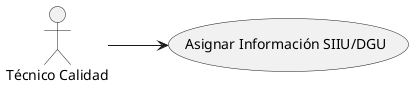 @startuml
left to right direction

actor "Técnico Calidad" as tec

usecase "Asignar Información SIIU/DGU" as asignarValor

tec --> asignarValor
@enduml